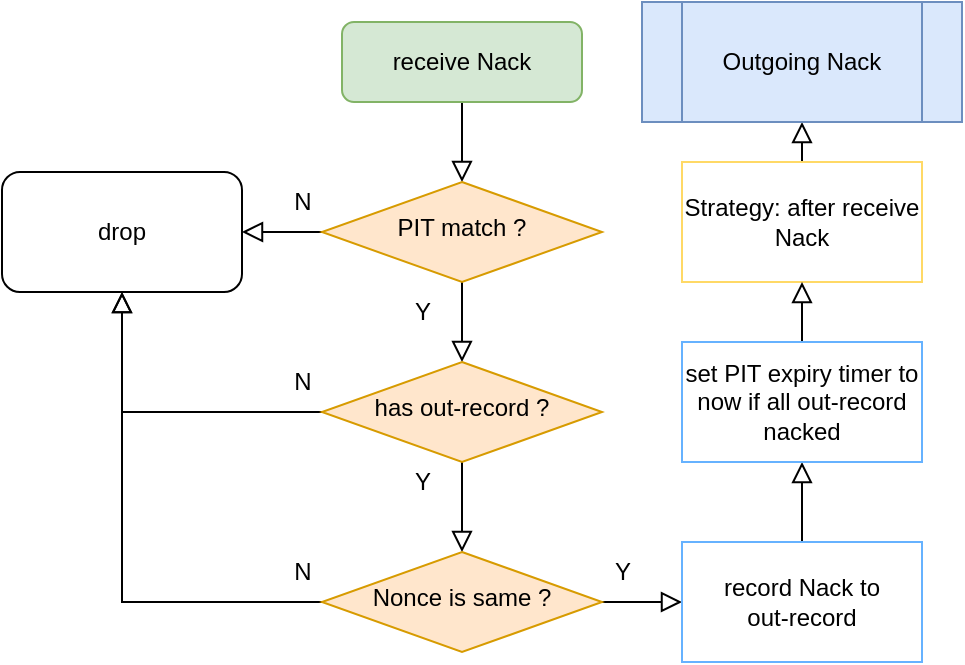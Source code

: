 <mxfile version="14.1.8" type="device"><diagram id="C5RBs43oDa-KdzZeNtuy" name="Page-1"><mxGraphModel dx="946" dy="725" grid="1" gridSize="10" guides="1" tooltips="1" connect="1" arrows="1" fold="1" page="1" pageScale="1" pageWidth="827" pageHeight="1169" math="0" shadow="0"><root><mxCell id="WIyWlLk6GJQsqaUBKTNV-0"/><mxCell id="WIyWlLk6GJQsqaUBKTNV-1" parent="WIyWlLk6GJQsqaUBKTNV-0"/><mxCell id="PrKogVkfz4ZSH2IlzKlD-0" value="" style="rounded=0;html=1;jettySize=auto;orthogonalLoop=1;fontSize=11;endArrow=block;endFill=0;endSize=8;strokeWidth=1;shadow=0;labelBackgroundColor=none;edgeStyle=orthogonalEdgeStyle;entryX=0.5;entryY=0;entryDx=0;entryDy=0;" edge="1" parent="WIyWlLk6GJQsqaUBKTNV-1" source="PrKogVkfz4ZSH2IlzKlD-1" target="PrKogVkfz4ZSH2IlzKlD-4"><mxGeometry relative="1" as="geometry"><mxPoint x="350" y="260" as="targetPoint"/></mxGeometry></mxCell><mxCell id="PrKogVkfz4ZSH2IlzKlD-1" value="receive Nack" style="rounded=1;whiteSpace=wrap;html=1;fontSize=12;glass=0;strokeWidth=1;shadow=0;fillColor=#d5e8d4;strokeColor=#82b366;" vertex="1" parent="WIyWlLk6GJQsqaUBKTNV-1"><mxGeometry x="290" y="150" width="120" height="40" as="geometry"/></mxCell><mxCell id="PrKogVkfz4ZSH2IlzKlD-2" style="edgeStyle=orthogonalEdgeStyle;rounded=0;orthogonalLoop=1;jettySize=auto;html=1;exitX=0;exitY=0.5;exitDx=0;exitDy=0;entryX=1;entryY=0.5;entryDx=0;entryDy=0;shadow=0;strokeWidth=1;labelBackgroundColor=none;endFill=0;endArrow=block;endSize=8;" edge="1" parent="WIyWlLk6GJQsqaUBKTNV-1" source="PrKogVkfz4ZSH2IlzKlD-4" target="PrKogVkfz4ZSH2IlzKlD-15"><mxGeometry relative="1" as="geometry"><mxPoint x="220" y="255" as="targetPoint"/></mxGeometry></mxCell><mxCell id="PrKogVkfz4ZSH2IlzKlD-3" style="edgeStyle=orthogonalEdgeStyle;rounded=0;orthogonalLoop=1;jettySize=auto;html=1;exitX=0.5;exitY=1;exitDx=0;exitDy=0;entryX=0.5;entryY=0;entryDx=0;entryDy=0;shadow=0;strokeWidth=1;labelBackgroundColor=none;endFill=0;endArrow=block;endSize=8;" edge="1" parent="WIyWlLk6GJQsqaUBKTNV-1" source="PrKogVkfz4ZSH2IlzKlD-4" target="PrKogVkfz4ZSH2IlzKlD-17"><mxGeometry relative="1" as="geometry"><mxPoint x="350" y="320" as="targetPoint"/></mxGeometry></mxCell><mxCell id="PrKogVkfz4ZSH2IlzKlD-4" value="PIT match ?" style="rhombus;whiteSpace=wrap;html=1;shadow=0;fontFamily=Helvetica;fontSize=12;align=center;strokeWidth=1;spacing=6;spacingTop=-4;fillColor=#ffe6cc;strokeColor=#d79b00;" vertex="1" parent="WIyWlLk6GJQsqaUBKTNV-1"><mxGeometry x="280" y="230" width="140" height="50" as="geometry"/></mxCell><mxCell id="PrKogVkfz4ZSH2IlzKlD-5" value="N" style="text;html=1;align=center;verticalAlign=middle;resizable=0;points=[];autosize=1;" vertex="1" parent="WIyWlLk6GJQsqaUBKTNV-1"><mxGeometry x="260" y="230" width="20" height="20" as="geometry"/></mxCell><mxCell id="PrKogVkfz4ZSH2IlzKlD-6" style="edgeStyle=orthogonalEdgeStyle;rounded=0;orthogonalLoop=1;jettySize=auto;html=1;exitX=0.5;exitY=1;exitDx=0;exitDy=0;entryX=0.5;entryY=0;entryDx=0;entryDy=0;shadow=0;strokeWidth=1;labelBackgroundColor=none;endFill=0;endArrow=block;endSize=8;" edge="1" parent="WIyWlLk6GJQsqaUBKTNV-1" source="PrKogVkfz4ZSH2IlzKlD-17" target="PrKogVkfz4ZSH2IlzKlD-20"><mxGeometry relative="1" as="geometry"><mxPoint x="350" y="360" as="sourcePoint"/><mxPoint x="350" y="410" as="targetPoint"/></mxGeometry></mxCell><mxCell id="PrKogVkfz4ZSH2IlzKlD-7" value="Y" style="text;html=1;align=center;verticalAlign=middle;resizable=0;points=[];autosize=1;" vertex="1" parent="WIyWlLk6GJQsqaUBKTNV-1"><mxGeometry x="320" y="285" width="20" height="20" as="geometry"/></mxCell><mxCell id="PrKogVkfz4ZSH2IlzKlD-8" style="edgeStyle=orthogonalEdgeStyle;rounded=0;orthogonalLoop=1;jettySize=auto;html=1;exitX=1;exitY=0.5;exitDx=0;exitDy=0;shadow=0;strokeWidth=1;labelBackgroundColor=none;endFill=0;endArrow=block;endSize=8;entryX=0;entryY=0.5;entryDx=0;entryDy=0;" edge="1" parent="WIyWlLk6GJQsqaUBKTNV-1" source="PrKogVkfz4ZSH2IlzKlD-20" target="PrKogVkfz4ZSH2IlzKlD-12"><mxGeometry relative="1" as="geometry"><mxPoint x="410" y="440" as="sourcePoint"/><mxPoint x="500" y="450" as="targetPoint"/></mxGeometry></mxCell><mxCell id="PrKogVkfz4ZSH2IlzKlD-9" style="edgeStyle=orthogonalEdgeStyle;rounded=0;orthogonalLoop=1;jettySize=auto;html=1;exitX=0.5;exitY=0;exitDx=0;exitDy=0;entryX=0.5;entryY=1;entryDx=0;entryDy=0;shadow=0;strokeWidth=1;labelBackgroundColor=none;endFill=0;endArrow=block;endSize=8;" edge="1" parent="WIyWlLk6GJQsqaUBKTNV-1" source="PrKogVkfz4ZSH2IlzKlD-10" target="PrKogVkfz4ZSH2IlzKlD-25"><mxGeometry relative="1" as="geometry"/></mxCell><mxCell id="PrKogVkfz4ZSH2IlzKlD-10" value="Strategy: after receive Nack" style="rounded=0;whiteSpace=wrap;html=1;strokeColor=#FFD966;" vertex="1" parent="WIyWlLk6GJQsqaUBKTNV-1"><mxGeometry x="460" y="220" width="120" height="60" as="geometry"/></mxCell><mxCell id="PrKogVkfz4ZSH2IlzKlD-11" style="edgeStyle=orthogonalEdgeStyle;rounded=0;orthogonalLoop=1;jettySize=auto;html=1;exitX=0.5;exitY=0;exitDx=0;exitDy=0;entryX=0.5;entryY=1;entryDx=0;entryDy=0;shadow=0;strokeWidth=1;labelBackgroundColor=none;endFill=0;endArrow=block;endSize=8;" edge="1" parent="WIyWlLk6GJQsqaUBKTNV-1" source="PrKogVkfz4ZSH2IlzKlD-12" target="PrKogVkfz4ZSH2IlzKlD-14"><mxGeometry relative="1" as="geometry"><mxPoint x="520" y="290" as="targetPoint"/></mxGeometry></mxCell><mxCell id="PrKogVkfz4ZSH2IlzKlD-12" value="record Nack to &lt;br&gt;out-record" style="rounded=0;whiteSpace=wrap;html=1;strokeColor=#66B2FF;" vertex="1" parent="WIyWlLk6GJQsqaUBKTNV-1"><mxGeometry x="460" y="410" width="120" height="60" as="geometry"/></mxCell><mxCell id="PrKogVkfz4ZSH2IlzKlD-13" style="edgeStyle=orthogonalEdgeStyle;rounded=0;orthogonalLoop=1;jettySize=auto;html=1;exitX=0.5;exitY=0;exitDx=0;exitDy=0;entryX=0.5;entryY=1;entryDx=0;entryDy=0;shadow=0;strokeWidth=1;labelBackgroundColor=none;endFill=0;endArrow=block;endSize=8;" edge="1" parent="WIyWlLk6GJQsqaUBKTNV-1" source="PrKogVkfz4ZSH2IlzKlD-14" target="PrKogVkfz4ZSH2IlzKlD-10"><mxGeometry relative="1" as="geometry"/></mxCell><mxCell id="PrKogVkfz4ZSH2IlzKlD-14" value="set PIT expiry timer to now if all out-record nacked" style="rounded=0;whiteSpace=wrap;html=1;strokeColor=#66B2FF;" vertex="1" parent="WIyWlLk6GJQsqaUBKTNV-1"><mxGeometry x="460" y="310" width="120" height="60" as="geometry"/></mxCell><mxCell id="PrKogVkfz4ZSH2IlzKlD-15" value="drop" style="rounded=1;whiteSpace=wrap;html=1;" vertex="1" parent="WIyWlLk6GJQsqaUBKTNV-1"><mxGeometry x="120" y="225" width="120" height="60" as="geometry"/></mxCell><mxCell id="PrKogVkfz4ZSH2IlzKlD-16" style="edgeStyle=orthogonalEdgeStyle;rounded=0;orthogonalLoop=1;jettySize=auto;html=1;exitX=0;exitY=0.5;exitDx=0;exitDy=0;entryX=0.5;entryY=1;entryDx=0;entryDy=0;shadow=0;strokeWidth=1;labelBackgroundColor=none;endFill=0;endArrow=block;endSize=8;" edge="1" parent="WIyWlLk6GJQsqaUBKTNV-1" source="PrKogVkfz4ZSH2IlzKlD-17" target="PrKogVkfz4ZSH2IlzKlD-15"><mxGeometry relative="1" as="geometry"/></mxCell><mxCell id="PrKogVkfz4ZSH2IlzKlD-17" value="has out-record ?" style="rhombus;whiteSpace=wrap;html=1;shadow=0;fontFamily=Helvetica;fontSize=12;align=center;strokeWidth=1;spacing=6;spacingTop=-4;fillColor=#ffe6cc;strokeColor=#d79b00;" vertex="1" parent="WIyWlLk6GJQsqaUBKTNV-1"><mxGeometry x="280" y="320" width="140" height="50" as="geometry"/></mxCell><mxCell id="PrKogVkfz4ZSH2IlzKlD-18" value="Y" style="text;html=1;align=center;verticalAlign=middle;resizable=0;points=[];autosize=1;" vertex="1" parent="WIyWlLk6GJQsqaUBKTNV-1"><mxGeometry x="320" y="370" width="20" height="20" as="geometry"/></mxCell><mxCell id="PrKogVkfz4ZSH2IlzKlD-19" style="edgeStyle=orthogonalEdgeStyle;rounded=0;orthogonalLoop=1;jettySize=auto;html=1;exitX=0;exitY=0.5;exitDx=0;exitDy=0;entryX=0.5;entryY=1;entryDx=0;entryDy=0;shadow=0;strokeWidth=1;labelBackgroundColor=none;endFill=0;endArrow=block;endSize=8;" edge="1" parent="WIyWlLk6GJQsqaUBKTNV-1" source="PrKogVkfz4ZSH2IlzKlD-20" target="PrKogVkfz4ZSH2IlzKlD-15"><mxGeometry relative="1" as="geometry"/></mxCell><mxCell id="PrKogVkfz4ZSH2IlzKlD-20" value="Nonce is same ?" style="rhombus;whiteSpace=wrap;html=1;shadow=0;fontFamily=Helvetica;fontSize=12;align=center;strokeWidth=1;spacing=6;spacingTop=-4;fillColor=#ffe6cc;strokeColor=#d79b00;" vertex="1" parent="WIyWlLk6GJQsqaUBKTNV-1"><mxGeometry x="280" y="415" width="140" height="50" as="geometry"/></mxCell><mxCell id="PrKogVkfz4ZSH2IlzKlD-21" value="Y" style="text;html=1;align=center;verticalAlign=middle;resizable=0;points=[];autosize=1;" vertex="1" parent="WIyWlLk6GJQsqaUBKTNV-1"><mxGeometry x="420" y="415" width="20" height="20" as="geometry"/></mxCell><mxCell id="PrKogVkfz4ZSH2IlzKlD-22" value="N" style="text;html=1;align=center;verticalAlign=middle;resizable=0;points=[];autosize=1;" vertex="1" parent="WIyWlLk6GJQsqaUBKTNV-1"><mxGeometry x="260" y="320" width="20" height="20" as="geometry"/></mxCell><mxCell id="PrKogVkfz4ZSH2IlzKlD-23" value="N" style="text;html=1;align=center;verticalAlign=middle;resizable=0;points=[];autosize=1;" vertex="1" parent="WIyWlLk6GJQsqaUBKTNV-1"><mxGeometry x="260" y="415" width="20" height="20" as="geometry"/></mxCell><mxCell id="PrKogVkfz4ZSH2IlzKlD-24" value="" style="group" vertex="1" connectable="0" parent="WIyWlLk6GJQsqaUBKTNV-1"><mxGeometry x="440" y="140" width="160" height="60" as="geometry"/></mxCell><mxCell id="PrKogVkfz4ZSH2IlzKlD-25" value="Outgoing Nack" style="rounded=0;whiteSpace=wrap;html=1;fillColor=#dae8fc;strokeColor=#6c8ebf;" vertex="1" parent="PrKogVkfz4ZSH2IlzKlD-24"><mxGeometry x="20" width="120" height="60" as="geometry"/></mxCell><mxCell id="PrKogVkfz4ZSH2IlzKlD-26" value="" style="rounded=0;whiteSpace=wrap;html=1;fillColor=#dae8fc;strokeColor=#6c8ebf;" vertex="1" parent="PrKogVkfz4ZSH2IlzKlD-24"><mxGeometry width="20" height="60" as="geometry"/></mxCell><mxCell id="PrKogVkfz4ZSH2IlzKlD-27" value="" style="rounded=0;whiteSpace=wrap;html=1;fillColor=#dae8fc;strokeColor=#6c8ebf;" vertex="1" parent="PrKogVkfz4ZSH2IlzKlD-24"><mxGeometry x="140" width="20" height="60" as="geometry"/></mxCell></root></mxGraphModel></diagram></mxfile>